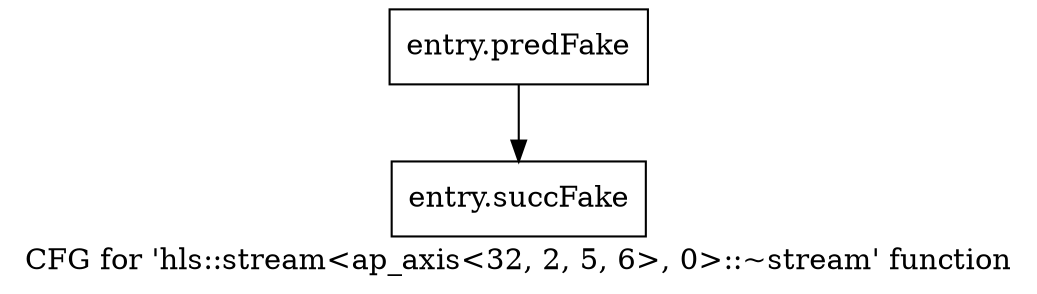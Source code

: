 digraph "CFG for 'hls::stream\<ap_axis\<32, 2, 5, 6\>, 0\>::~stream' function" {
	label="CFG for 'hls::stream\<ap_axis\<32, 2, 5, 6\>, 0\>::~stream' function";

	Node0x47f2ee0 [shape=record,filename="",linenumber="",label="{entry.predFake}"];
	Node0x47f2ee0 -> Node0x4800280[ callList="" memoryops="" filename="/proj/xbuilds/2019.2_0801_1/installs/lin64/Scout/HEAD/include/hls_stream.h"];
	Node0x4800280 [shape=record,filename="/proj/xbuilds/2019.2_0801_1/installs/lin64/Scout/HEAD/include/hls_stream.h",linenumber="129",label="{entry.succFake}"];
}

